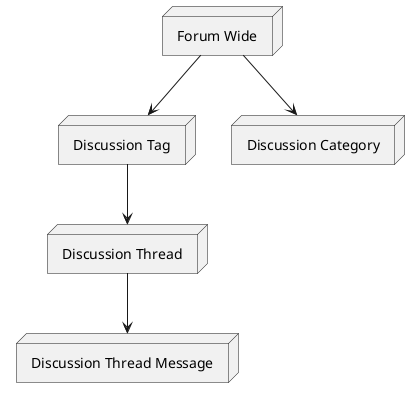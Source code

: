 @startuml

node DiscussionThreadMessage [
   Discussion Thread Message
]

node DiscussionThread [
   Discussion Thread
]

node DiscussionTag [
   Discussion Tag
]

node DiscussionCategory [
   Discussion Category
]

node ForumWide [
   Forum Wide
]

DiscussionThreadMessage <-up- DiscussionThread
DiscussionThread <-up- DiscussionTag
DiscussionTag <-up- ForumWide
DiscussionCategory <-up- ForumWide

@enduml